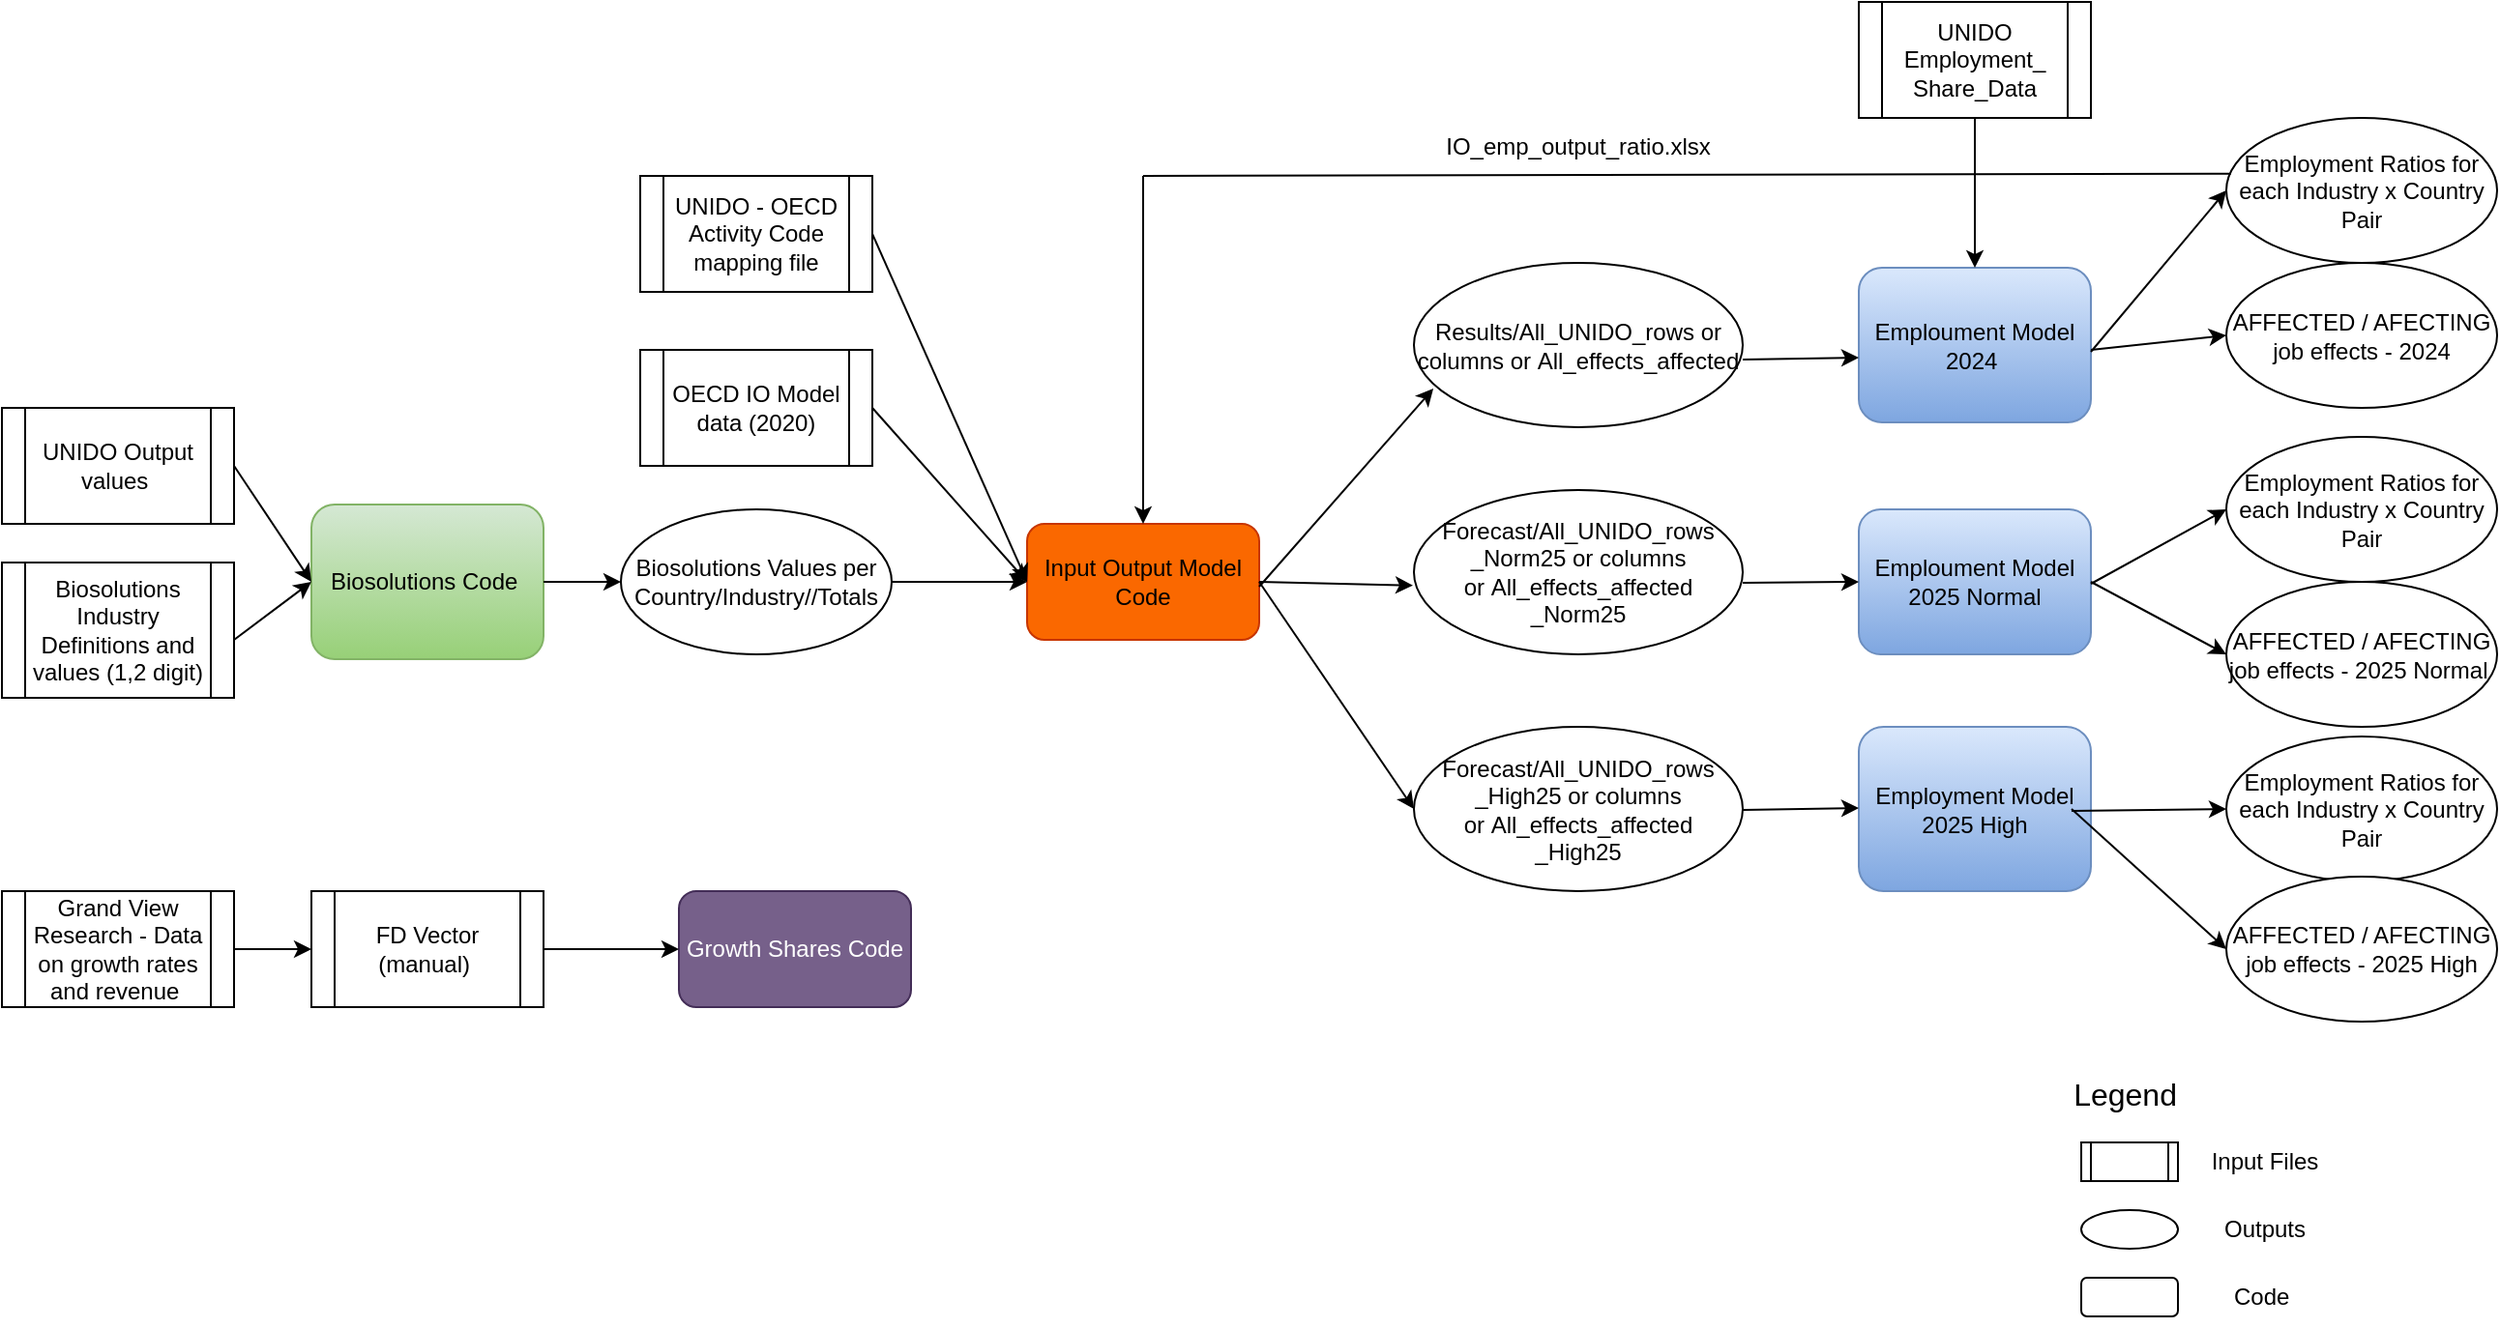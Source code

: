 <mxfile version="28.2.1">
  <diagram name="Page-1" id="xI2TjOL3Dtbvk028gNrC">
    <mxGraphModel dx="1895" dy="1063" grid="1" gridSize="10" guides="1" tooltips="1" connect="1" arrows="1" fold="1" page="1" pageScale="1" pageWidth="1169" pageHeight="827" math="0" shadow="0">
      <root>
        <mxCell id="0" />
        <mxCell id="1" parent="0" />
        <mxCell id="HoI9m2LMYl4AdCsWqnJ0-1" value="Biosolutions Code&amp;nbsp;" style="rounded=1;whiteSpace=wrap;html=1;fillColor=#d5e8d4;strokeColor=#82b366;gradientColor=#97d077;" parent="1" vertex="1">
          <mxGeometry x="120" y="280" width="120" height="80" as="geometry" />
        </mxCell>
        <mxCell id="HoI9m2LMYl4AdCsWqnJ0-2" value="Grand View Research - Data on growth rates and revenue&amp;nbsp;" style="shape=process;whiteSpace=wrap;html=1;backgroundOutline=1;" parent="1" vertex="1">
          <mxGeometry x="-40" y="480" width="120" height="60" as="geometry" />
        </mxCell>
        <mxCell id="HoI9m2LMYl4AdCsWqnJ0-3" value="OECD IO Model data (2020)" style="shape=process;whiteSpace=wrap;html=1;backgroundOutline=1;" parent="1" vertex="1">
          <mxGeometry x="290" y="200" width="120" height="60" as="geometry" />
        </mxCell>
        <mxCell id="HoI9m2LMYl4AdCsWqnJ0-4" value="Biosolutions Industry Definitions and values (1,2 digit)" style="shape=process;whiteSpace=wrap;html=1;backgroundOutline=1;" parent="1" vertex="1">
          <mxGeometry x="-40" y="310" width="120" height="70" as="geometry" />
        </mxCell>
        <mxCell id="pOCYMi9OLGm4HtoFdm7G-1" value="Biosolutions Values per Country/Industry//Totals" style="ellipse;whiteSpace=wrap;html=1;" vertex="1" parent="1">
          <mxGeometry x="280" y="282.5" width="140" height="75" as="geometry" />
        </mxCell>
        <mxCell id="pOCYMi9OLGm4HtoFdm7G-3" value="" style="endArrow=classic;html=1;rounded=0;" edge="1" parent="1">
          <mxGeometry width="50" height="50" relative="1" as="geometry">
            <mxPoint x="240" y="320" as="sourcePoint" />
            <mxPoint x="280" y="320" as="targetPoint" />
          </mxGeometry>
        </mxCell>
        <mxCell id="pOCYMi9OLGm4HtoFdm7G-4" value="UNIDO Output values&amp;nbsp;" style="shape=process;whiteSpace=wrap;html=1;backgroundOutline=1;" vertex="1" parent="1">
          <mxGeometry x="-40" y="230" width="120" height="60" as="geometry" />
        </mxCell>
        <mxCell id="pOCYMi9OLGm4HtoFdm7G-5" value="" style="endArrow=classic;html=1;rounded=0;entryX=0;entryY=0.5;entryDx=0;entryDy=0;" edge="1" parent="1" target="HoI9m2LMYl4AdCsWqnJ0-1">
          <mxGeometry width="50" height="50" relative="1" as="geometry">
            <mxPoint x="80" y="260" as="sourcePoint" />
            <mxPoint x="130" y="210" as="targetPoint" />
          </mxGeometry>
        </mxCell>
        <mxCell id="pOCYMi9OLGm4HtoFdm7G-7" value="" style="endArrow=classic;html=1;rounded=0;entryX=0;entryY=0.5;entryDx=0;entryDy=0;" edge="1" parent="1" target="HoI9m2LMYl4AdCsWqnJ0-1">
          <mxGeometry width="50" height="50" relative="1" as="geometry">
            <mxPoint x="80" y="350" as="sourcePoint" />
            <mxPoint x="130" y="300" as="targetPoint" />
          </mxGeometry>
        </mxCell>
        <mxCell id="pOCYMi9OLGm4HtoFdm7G-16" value="FD Vector (manual)&lt;span style=&quot;background-color: transparent; color: light-dark(rgb(0, 0, 0), rgb(255, 255, 255));&quot;&gt;&amp;nbsp;&lt;/span&gt;" style="shape=process;whiteSpace=wrap;html=1;backgroundOutline=1;" vertex="1" parent="1">
          <mxGeometry x="120" y="480" width="120" height="60" as="geometry" />
        </mxCell>
        <mxCell id="pOCYMi9OLGm4HtoFdm7G-17" value="" style="endArrow=classic;html=1;rounded=0;entryX=0;entryY=0.5;entryDx=0;entryDy=0;" edge="1" parent="1" target="pOCYMi9OLGm4HtoFdm7G-16">
          <mxGeometry width="50" height="50" relative="1" as="geometry">
            <mxPoint x="80" y="510" as="sourcePoint" />
            <mxPoint x="130" y="460" as="targetPoint" />
          </mxGeometry>
        </mxCell>
        <mxCell id="pOCYMi9OLGm4HtoFdm7G-18" value="Growth Shares Code" style="rounded=1;whiteSpace=wrap;html=1;fillColor=#76608a;fontColor=#ffffff;strokeColor=#432D57;" vertex="1" parent="1">
          <mxGeometry x="310" y="480" width="120" height="60" as="geometry" />
        </mxCell>
        <mxCell id="pOCYMi9OLGm4HtoFdm7G-19" value="" style="endArrow=classic;html=1;rounded=0;entryX=0;entryY=0.5;entryDx=0;entryDy=0;" edge="1" parent="1" target="pOCYMi9OLGm4HtoFdm7G-18">
          <mxGeometry width="50" height="50" relative="1" as="geometry">
            <mxPoint x="240" y="510" as="sourcePoint" />
            <mxPoint x="290" y="460" as="targetPoint" />
          </mxGeometry>
        </mxCell>
        <mxCell id="pOCYMi9OLGm4HtoFdm7G-21" value="Input Output Model Code" style="rounded=1;whiteSpace=wrap;html=1;fillColor=#fa6800;strokeColor=#C73500;fontColor=#000000;" vertex="1" parent="1">
          <mxGeometry x="490" y="290" width="120" height="60" as="geometry" />
        </mxCell>
        <mxCell id="pOCYMi9OLGm4HtoFdm7G-22" value="" style="endArrow=classic;html=1;rounded=0;entryX=0;entryY=0.5;entryDx=0;entryDy=0;" edge="1" parent="1" target="pOCYMi9OLGm4HtoFdm7G-21">
          <mxGeometry width="50" height="50" relative="1" as="geometry">
            <mxPoint x="420" y="320" as="sourcePoint" />
            <mxPoint x="470" y="270" as="targetPoint" />
          </mxGeometry>
        </mxCell>
        <mxCell id="pOCYMi9OLGm4HtoFdm7G-23" value="" style="endArrow=classic;html=1;rounded=0;" edge="1" parent="1">
          <mxGeometry width="50" height="50" relative="1" as="geometry">
            <mxPoint x="410" y="230" as="sourcePoint" />
            <mxPoint x="490" y="320" as="targetPoint" />
          </mxGeometry>
        </mxCell>
        <mxCell id="pOCYMi9OLGm4HtoFdm7G-24" value="UNIDO - OECD Activity Code mapping file" style="shape=process;whiteSpace=wrap;html=1;backgroundOutline=1;" vertex="1" parent="1">
          <mxGeometry x="290" y="110" width="120" height="60" as="geometry" />
        </mxCell>
        <mxCell id="pOCYMi9OLGm4HtoFdm7G-25" value="" style="endArrow=classic;html=1;rounded=0;entryX=0;entryY=0.5;entryDx=0;entryDy=0;" edge="1" parent="1" target="pOCYMi9OLGm4HtoFdm7G-21">
          <mxGeometry width="50" height="50" relative="1" as="geometry">
            <mxPoint x="410" y="140" as="sourcePoint" />
            <mxPoint x="460" y="90" as="targetPoint" />
          </mxGeometry>
        </mxCell>
        <mxCell id="pOCYMi9OLGm4HtoFdm7G-31" value="Results/All_UNIDO_rows or columns or&amp;nbsp;All_effects_affected" style="ellipse;whiteSpace=wrap;html=1;" vertex="1" parent="1">
          <mxGeometry x="690" y="155" width="170" height="85" as="geometry" />
        </mxCell>
        <mxCell id="pOCYMi9OLGm4HtoFdm7G-34" value="Forecast/All_UNIDO_rows&lt;div&gt;_Norm25 or columns or&amp;nbsp;All_effects_affected&lt;/div&gt;&lt;div&gt;_Norm25&lt;/div&gt;" style="ellipse;whiteSpace=wrap;html=1;" vertex="1" parent="1">
          <mxGeometry x="690" y="272.5" width="170" height="85" as="geometry" />
        </mxCell>
        <mxCell id="pOCYMi9OLGm4HtoFdm7G-37" value="Forecast/All_UNIDO_rows&lt;div&gt;_High25 or columns or&amp;nbsp;All_effects_affected&lt;/div&gt;&lt;div&gt;_High&lt;span style=&quot;background-color: transparent; color: light-dark(rgb(0, 0, 0), rgb(255, 255, 255));&quot;&gt;25&lt;/span&gt;&lt;/div&gt;" style="ellipse;whiteSpace=wrap;html=1;" vertex="1" parent="1">
          <mxGeometry x="690" y="395" width="170" height="85" as="geometry" />
        </mxCell>
        <mxCell id="pOCYMi9OLGm4HtoFdm7G-38" value="" style="endArrow=classic;html=1;rounded=0;entryX=0.059;entryY=0.765;entryDx=0;entryDy=0;entryPerimeter=0;" edge="1" parent="1" target="pOCYMi9OLGm4HtoFdm7G-31">
          <mxGeometry width="50" height="50" relative="1" as="geometry">
            <mxPoint x="610" y="322.5" as="sourcePoint" />
            <mxPoint x="660" y="272.5" as="targetPoint" />
          </mxGeometry>
        </mxCell>
        <mxCell id="pOCYMi9OLGm4HtoFdm7G-39" value="" style="endArrow=classic;html=1;rounded=0;entryX=-0.003;entryY=0.581;entryDx=0;entryDy=0;entryPerimeter=0;" edge="1" parent="1" target="pOCYMi9OLGm4HtoFdm7G-34">
          <mxGeometry width="50" height="50" relative="1" as="geometry">
            <mxPoint x="610" y="320" as="sourcePoint" />
            <mxPoint x="660" y="270" as="targetPoint" />
          </mxGeometry>
        </mxCell>
        <mxCell id="pOCYMi9OLGm4HtoFdm7G-40" value="" style="endArrow=classic;html=1;rounded=0;entryX=0;entryY=0.5;entryDx=0;entryDy=0;" edge="1" parent="1" target="pOCYMi9OLGm4HtoFdm7G-37">
          <mxGeometry width="50" height="50" relative="1" as="geometry">
            <mxPoint x="610" y="320" as="sourcePoint" />
            <mxPoint x="660" y="270" as="targetPoint" />
          </mxGeometry>
        </mxCell>
        <mxCell id="pOCYMi9OLGm4HtoFdm7G-41" value="&lt;font style=&quot;font-size: 16px; color: light-dark(rgb(0, 0, 0), rgb(255, 128, 0));&quot;&gt;Legend&amp;nbsp;&lt;/font&gt;" style="text;html=1;align=center;verticalAlign=middle;whiteSpace=wrap;rounded=0;" vertex="1" parent="1">
          <mxGeometry x="1030" y="570" width="60" height="30" as="geometry" />
        </mxCell>
        <mxCell id="pOCYMi9OLGm4HtoFdm7G-42" value="" style="shape=process;whiteSpace=wrap;html=1;backgroundOutline=1;" vertex="1" parent="1">
          <mxGeometry x="1035" y="610" width="50" height="20" as="geometry" />
        </mxCell>
        <mxCell id="pOCYMi9OLGm4HtoFdm7G-43" value="Input Files" style="text;html=1;align=center;verticalAlign=middle;whiteSpace=wrap;rounded=0;" vertex="1" parent="1">
          <mxGeometry x="1100" y="605" width="60" height="30" as="geometry" />
        </mxCell>
        <mxCell id="pOCYMi9OLGm4HtoFdm7G-44" value="" style="ellipse;whiteSpace=wrap;html=1;" vertex="1" parent="1">
          <mxGeometry x="1035" y="645" width="50" height="20" as="geometry" />
        </mxCell>
        <mxCell id="pOCYMi9OLGm4HtoFdm7G-45" value="Outputs" style="text;html=1;align=center;verticalAlign=middle;whiteSpace=wrap;rounded=0;" vertex="1" parent="1">
          <mxGeometry x="1100" y="640" width="60" height="30" as="geometry" />
        </mxCell>
        <mxCell id="pOCYMi9OLGm4HtoFdm7G-46" value="" style="rounded=1;whiteSpace=wrap;html=1;" vertex="1" parent="1">
          <mxGeometry x="1035" y="680" width="50" height="20" as="geometry" />
        </mxCell>
        <mxCell id="pOCYMi9OLGm4HtoFdm7G-47" value="Code&amp;nbsp;" style="text;html=1;align=center;verticalAlign=middle;whiteSpace=wrap;rounded=0;" vertex="1" parent="1">
          <mxGeometry x="1100" y="675" width="60" height="30" as="geometry" />
        </mxCell>
        <mxCell id="pOCYMi9OLGm4HtoFdm7G-48" value="Emploument Model 2024&amp;nbsp;" style="rounded=1;whiteSpace=wrap;html=1;fillColor=#dae8fc;gradientColor=#7ea6e0;strokeColor=#6c8ebf;" vertex="1" parent="1">
          <mxGeometry x="920" y="157.5" width="120" height="80" as="geometry" />
        </mxCell>
        <mxCell id="pOCYMi9OLGm4HtoFdm7G-50" value="Emploument Model 2025 Normal" style="rounded=1;whiteSpace=wrap;html=1;fillColor=#dae8fc;gradientColor=#7ea6e0;strokeColor=#6c8ebf;" vertex="1" parent="1">
          <mxGeometry x="920" y="282.5" width="120" height="75" as="geometry" />
        </mxCell>
        <mxCell id="pOCYMi9OLGm4HtoFdm7G-52" value="Employment Model 2025 High" style="rounded=1;whiteSpace=wrap;html=1;fillColor=#dae8fc;gradientColor=#7ea6e0;strokeColor=#6c8ebf;" vertex="1" parent="1">
          <mxGeometry x="920" y="395" width="120" height="85" as="geometry" />
        </mxCell>
        <mxCell id="pOCYMi9OLGm4HtoFdm7G-54" value="" style="endArrow=classic;html=1;rounded=0;" edge="1" parent="1">
          <mxGeometry width="50" height="50" relative="1" as="geometry">
            <mxPoint x="860" y="205" as="sourcePoint" />
            <mxPoint x="920" y="204" as="targetPoint" />
          </mxGeometry>
        </mxCell>
        <mxCell id="pOCYMi9OLGm4HtoFdm7G-57" value="" style="endArrow=classic;html=1;rounded=0;" edge="1" parent="1">
          <mxGeometry width="50" height="50" relative="1" as="geometry">
            <mxPoint x="860" y="320.5" as="sourcePoint" />
            <mxPoint x="920" y="320" as="targetPoint" />
          </mxGeometry>
        </mxCell>
        <mxCell id="pOCYMi9OLGm4HtoFdm7G-58" value="" style="endArrow=classic;html=1;rounded=0;" edge="1" parent="1">
          <mxGeometry width="50" height="50" relative="1" as="geometry">
            <mxPoint x="860" y="438" as="sourcePoint" />
            <mxPoint x="920" y="437" as="targetPoint" />
          </mxGeometry>
        </mxCell>
        <mxCell id="pOCYMi9OLGm4HtoFdm7G-59" value="Employment Ratios for each Industry x Country Pair" style="ellipse;whiteSpace=wrap;html=1;" vertex="1" parent="1">
          <mxGeometry x="1110" y="80" width="140" height="75" as="geometry" />
        </mxCell>
        <mxCell id="pOCYMi9OLGm4HtoFdm7G-60" value="" style="endArrow=classic;html=1;rounded=0;entryX=0;entryY=0.5;entryDx=0;entryDy=0;" edge="1" parent="1" target="pOCYMi9OLGm4HtoFdm7G-59">
          <mxGeometry width="50" height="50" relative="1" as="geometry">
            <mxPoint x="1040" y="201" as="sourcePoint" />
            <mxPoint x="1100" y="200" as="targetPoint" />
          </mxGeometry>
        </mxCell>
        <mxCell id="pOCYMi9OLGm4HtoFdm7G-61" value="AFFECTED / AFECTING job effects - 2024" style="ellipse;whiteSpace=wrap;html=1;" vertex="1" parent="1">
          <mxGeometry x="1110" y="155" width="140" height="75" as="geometry" />
        </mxCell>
        <mxCell id="pOCYMi9OLGm4HtoFdm7G-62" value="" style="endArrow=classic;html=1;rounded=0;entryX=0;entryY=0.5;entryDx=0;entryDy=0;" edge="1" parent="1" target="pOCYMi9OLGm4HtoFdm7G-61">
          <mxGeometry width="50" height="50" relative="1" as="geometry">
            <mxPoint x="1040" y="200" as="sourcePoint" />
            <mxPoint x="1090" y="150" as="targetPoint" />
          </mxGeometry>
        </mxCell>
        <mxCell id="pOCYMi9OLGm4HtoFdm7G-64" value="Employment Ratios for each Industry x Country Pair" style="ellipse;whiteSpace=wrap;html=1;" vertex="1" parent="1">
          <mxGeometry x="1110" y="245" width="140" height="75" as="geometry" />
        </mxCell>
        <mxCell id="pOCYMi9OLGm4HtoFdm7G-65" value="" style="endArrow=classic;html=1;rounded=0;entryX=0;entryY=0.5;entryDx=0;entryDy=0;" edge="1" parent="1" target="pOCYMi9OLGm4HtoFdm7G-64">
          <mxGeometry width="50" height="50" relative="1" as="geometry">
            <mxPoint x="1040" y="321" as="sourcePoint" />
            <mxPoint x="1100" y="320" as="targetPoint" />
          </mxGeometry>
        </mxCell>
        <mxCell id="pOCYMi9OLGm4HtoFdm7G-66" value="AFFECTED / AFECTING job effects - 2025 Normal&amp;nbsp;" style="ellipse;whiteSpace=wrap;html=1;" vertex="1" parent="1">
          <mxGeometry x="1110" y="320" width="140" height="75" as="geometry" />
        </mxCell>
        <mxCell id="pOCYMi9OLGm4HtoFdm7G-67" value="" style="endArrow=classic;html=1;rounded=0;entryX=0;entryY=0.5;entryDx=0;entryDy=0;" edge="1" parent="1" target="pOCYMi9OLGm4HtoFdm7G-66">
          <mxGeometry width="50" height="50" relative="1" as="geometry">
            <mxPoint x="1040" y="320" as="sourcePoint" />
            <mxPoint x="1090" y="270" as="targetPoint" />
          </mxGeometry>
        </mxCell>
        <mxCell id="pOCYMi9OLGm4HtoFdm7G-68" value="Employment Ratios for each Industry x Country Pair" style="ellipse;whiteSpace=wrap;html=1;" vertex="1" parent="1">
          <mxGeometry x="1110" y="400" width="140" height="75" as="geometry" />
        </mxCell>
        <mxCell id="pOCYMi9OLGm4HtoFdm7G-69" value="" style="endArrow=classic;html=1;rounded=0;entryX=0;entryY=0.5;entryDx=0;entryDy=0;" edge="1" parent="1" target="pOCYMi9OLGm4HtoFdm7G-68">
          <mxGeometry width="50" height="50" relative="1" as="geometry">
            <mxPoint x="1030" y="438.5" as="sourcePoint" />
            <mxPoint x="1090" y="437.5" as="targetPoint" />
          </mxGeometry>
        </mxCell>
        <mxCell id="pOCYMi9OLGm4HtoFdm7G-70" value="AFFECTED / AFECTING job effects - 2025 High" style="ellipse;whiteSpace=wrap;html=1;" vertex="1" parent="1">
          <mxGeometry x="1110" y="472.5" width="140" height="75" as="geometry" />
        </mxCell>
        <mxCell id="pOCYMi9OLGm4HtoFdm7G-71" value="" style="endArrow=classic;html=1;rounded=0;entryX=0;entryY=0.5;entryDx=0;entryDy=0;" edge="1" parent="1" target="pOCYMi9OLGm4HtoFdm7G-70">
          <mxGeometry width="50" height="50" relative="1" as="geometry">
            <mxPoint x="1030" y="437.5" as="sourcePoint" />
            <mxPoint x="1080" y="387.5" as="targetPoint" />
          </mxGeometry>
        </mxCell>
        <mxCell id="pOCYMi9OLGm4HtoFdm7G-72" value="" style="endArrow=none;html=1;rounded=0;entryX=0.017;entryY=0.385;entryDx=0;entryDy=0;entryPerimeter=0;" edge="1" parent="1" target="pOCYMi9OLGm4HtoFdm7G-59">
          <mxGeometry width="50" height="50" relative="1" as="geometry">
            <mxPoint x="550" y="110" as="sourcePoint" />
            <mxPoint x="610" y="50" as="targetPoint" />
          </mxGeometry>
        </mxCell>
        <mxCell id="pOCYMi9OLGm4HtoFdm7G-73" value="" style="endArrow=classic;html=1;rounded=0;entryX=0.5;entryY=0;entryDx=0;entryDy=0;" edge="1" parent="1" target="pOCYMi9OLGm4HtoFdm7G-21">
          <mxGeometry width="50" height="50" relative="1" as="geometry">
            <mxPoint x="550" y="110" as="sourcePoint" />
            <mxPoint x="600" y="60" as="targetPoint" />
          </mxGeometry>
        </mxCell>
        <mxCell id="pOCYMi9OLGm4HtoFdm7G-74" value="UNIDO Employment_&lt;div&gt;Share_Data&lt;/div&gt;" style="shape=process;whiteSpace=wrap;html=1;backgroundOutline=1;" vertex="1" parent="1">
          <mxGeometry x="920" y="20" width="120" height="60" as="geometry" />
        </mxCell>
        <mxCell id="pOCYMi9OLGm4HtoFdm7G-75" value="" style="endArrow=classic;html=1;rounded=0;entryX=0.5;entryY=0;entryDx=0;entryDy=0;" edge="1" parent="1" target="pOCYMi9OLGm4HtoFdm7G-48">
          <mxGeometry width="50" height="50" relative="1" as="geometry">
            <mxPoint x="980" y="80" as="sourcePoint" />
            <mxPoint x="1030" y="30" as="targetPoint" />
          </mxGeometry>
        </mxCell>
        <mxCell id="pOCYMi9OLGm4HtoFdm7G-76" value="IO_emp_output_ratio.xlsx" style="text;html=1;align=center;verticalAlign=middle;whiteSpace=wrap;rounded=0;" vertex="1" parent="1">
          <mxGeometry x="745" y="80" width="60" height="30" as="geometry" />
        </mxCell>
      </root>
    </mxGraphModel>
  </diagram>
</mxfile>
